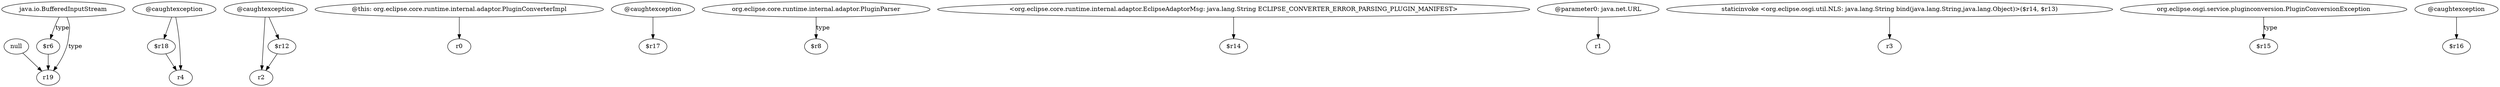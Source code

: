 digraph g {
0[label="$r6"]
1[label="r19"]
0->1[label=""]
2[label="$r18"]
3[label="r4"]
2->3[label=""]
4[label="@caughtexception"]
4->2[label=""]
5[label="null"]
5->1[label=""]
6[label="@caughtexception"]
7[label="r2"]
6->7[label=""]
8[label="$r12"]
8->7[label=""]
9[label="@this: org.eclipse.core.runtime.internal.adaptor.PluginConverterImpl"]
10[label="r0"]
9->10[label=""]
11[label="java.io.BufferedInputStream"]
11->0[label="type"]
4->3[label=""]
12[label="@caughtexception"]
13[label="$r17"]
12->13[label=""]
14[label="org.eclipse.core.runtime.internal.adaptor.PluginParser"]
15[label="$r8"]
14->15[label="type"]
16[label="<org.eclipse.core.runtime.internal.adaptor.EclipseAdaptorMsg: java.lang.String ECLIPSE_CONVERTER_ERROR_PARSING_PLUGIN_MANIFEST>"]
17[label="$r14"]
16->17[label=""]
18[label="@parameter0: java.net.URL"]
19[label="r1"]
18->19[label=""]
20[label="staticinvoke <org.eclipse.osgi.util.NLS: java.lang.String bind(java.lang.String,java.lang.Object)>($r14, $r13)"]
21[label="r3"]
20->21[label=""]
11->1[label="type"]
6->8[label=""]
22[label="org.eclipse.osgi.service.pluginconversion.PluginConversionException"]
23[label="$r15"]
22->23[label="type"]
24[label="@caughtexception"]
25[label="$r16"]
24->25[label=""]
}